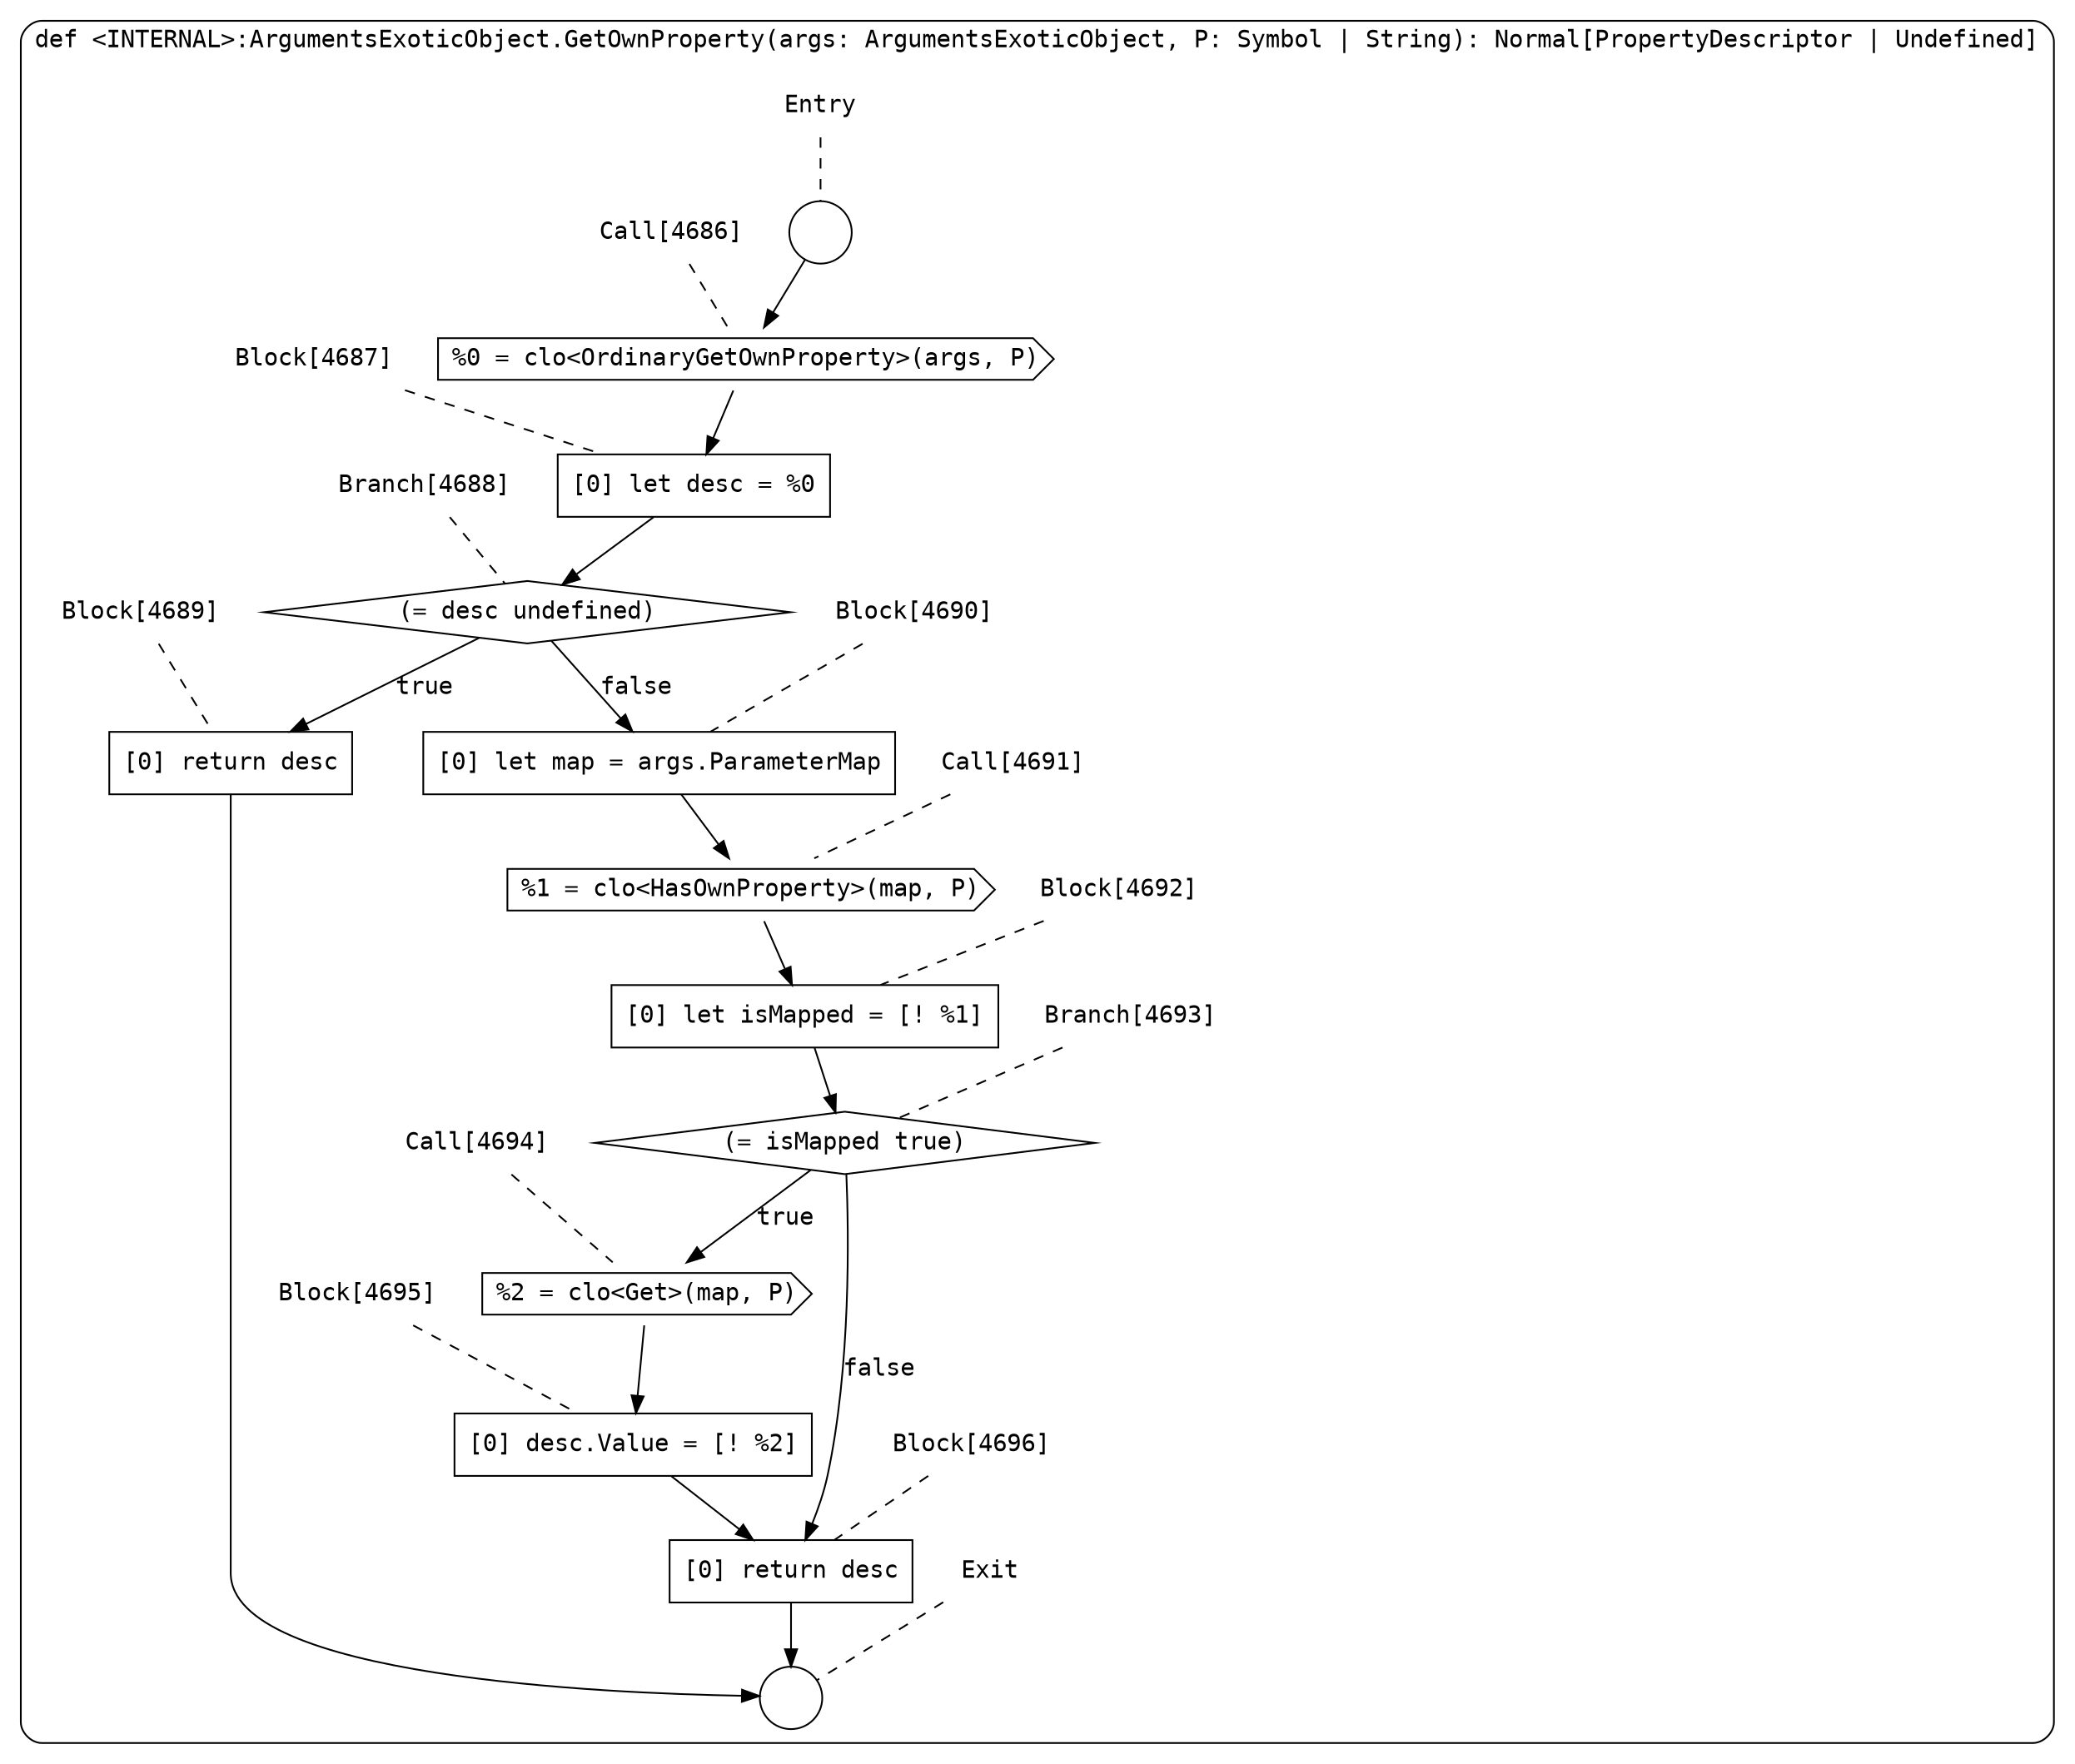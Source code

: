 digraph {
  graph [fontname = "Consolas"]
  node [fontname = "Consolas"]
  edge [fontname = "Consolas"]
  subgraph cluster1114 {
    label = "def <INTERNAL>:ArgumentsExoticObject.GetOwnProperty(args: ArgumentsExoticObject, P: Symbol | String): Normal[PropertyDescriptor | Undefined]"
    style = rounded
    cluster1114_entry_name [shape=none, label=<<font color="black">Entry</font>>]
    cluster1114_entry_name -> cluster1114_entry [arrowhead=none, color="black", style=dashed]
    cluster1114_entry [shape=circle label=" " color="black" fillcolor="white" style=filled]
    cluster1114_entry -> node4686 [color="black"]
    cluster1114_exit_name [shape=none, label=<<font color="black">Exit</font>>]
    cluster1114_exit_name -> cluster1114_exit [arrowhead=none, color="black", style=dashed]
    cluster1114_exit [shape=circle label=" " color="black" fillcolor="white" style=filled]
    node4686_name [shape=none, label=<<font color="black">Call[4686]</font>>]
    node4686_name -> node4686 [arrowhead=none, color="black", style=dashed]
    node4686 [shape=cds, label=<<font color="black">%0 = clo&lt;OrdinaryGetOwnProperty&gt;(args, P)</font>> color="black" fillcolor="white", style=filled]
    node4686 -> node4687 [color="black"]
    node4687_name [shape=none, label=<<font color="black">Block[4687]</font>>]
    node4687_name -> node4687 [arrowhead=none, color="black", style=dashed]
    node4687 [shape=box, label=<<font color="black">[0] let desc = %0<BR ALIGN="LEFT"/></font>> color="black" fillcolor="white", style=filled]
    node4687 -> node4688 [color="black"]
    node4688_name [shape=none, label=<<font color="black">Branch[4688]</font>>]
    node4688_name -> node4688 [arrowhead=none, color="black", style=dashed]
    node4688 [shape=diamond, label=<<font color="black">(= desc undefined)</font>> color="black" fillcolor="white", style=filled]
    node4688 -> node4689 [label=<<font color="black">true</font>> color="black"]
    node4688 -> node4690 [label=<<font color="black">false</font>> color="black"]
    node4689_name [shape=none, label=<<font color="black">Block[4689]</font>>]
    node4689_name -> node4689 [arrowhead=none, color="black", style=dashed]
    node4689 [shape=box, label=<<font color="black">[0] return desc<BR ALIGN="LEFT"/></font>> color="black" fillcolor="white", style=filled]
    node4689 -> cluster1114_exit [color="black"]
    node4690_name [shape=none, label=<<font color="black">Block[4690]</font>>]
    node4690_name -> node4690 [arrowhead=none, color="black", style=dashed]
    node4690 [shape=box, label=<<font color="black">[0] let map = args.ParameterMap<BR ALIGN="LEFT"/></font>> color="black" fillcolor="white", style=filled]
    node4690 -> node4691 [color="black"]
    node4691_name [shape=none, label=<<font color="black">Call[4691]</font>>]
    node4691_name -> node4691 [arrowhead=none, color="black", style=dashed]
    node4691 [shape=cds, label=<<font color="black">%1 = clo&lt;HasOwnProperty&gt;(map, P)</font>> color="black" fillcolor="white", style=filled]
    node4691 -> node4692 [color="black"]
    node4692_name [shape=none, label=<<font color="black">Block[4692]</font>>]
    node4692_name -> node4692 [arrowhead=none, color="black", style=dashed]
    node4692 [shape=box, label=<<font color="black">[0] let isMapped = [! %1]<BR ALIGN="LEFT"/></font>> color="black" fillcolor="white", style=filled]
    node4692 -> node4693 [color="black"]
    node4693_name [shape=none, label=<<font color="black">Branch[4693]</font>>]
    node4693_name -> node4693 [arrowhead=none, color="black", style=dashed]
    node4693 [shape=diamond, label=<<font color="black">(= isMapped true)</font>> color="black" fillcolor="white", style=filled]
    node4693 -> node4694 [label=<<font color="black">true</font>> color="black"]
    node4693 -> node4696 [label=<<font color="black">false</font>> color="black"]
    node4694_name [shape=none, label=<<font color="black">Call[4694]</font>>]
    node4694_name -> node4694 [arrowhead=none, color="black", style=dashed]
    node4694 [shape=cds, label=<<font color="black">%2 = clo&lt;Get&gt;(map, P)</font>> color="black" fillcolor="white", style=filled]
    node4694 -> node4695 [color="black"]
    node4696_name [shape=none, label=<<font color="black">Block[4696]</font>>]
    node4696_name -> node4696 [arrowhead=none, color="black", style=dashed]
    node4696 [shape=box, label=<<font color="black">[0] return desc<BR ALIGN="LEFT"/></font>> color="black" fillcolor="white", style=filled]
    node4696 -> cluster1114_exit [color="black"]
    node4695_name [shape=none, label=<<font color="black">Block[4695]</font>>]
    node4695_name -> node4695 [arrowhead=none, color="black", style=dashed]
    node4695 [shape=box, label=<<font color="black">[0] desc.Value = [! %2]<BR ALIGN="LEFT"/></font>> color="black" fillcolor="white", style=filled]
    node4695 -> node4696 [color="black"]
  }
}